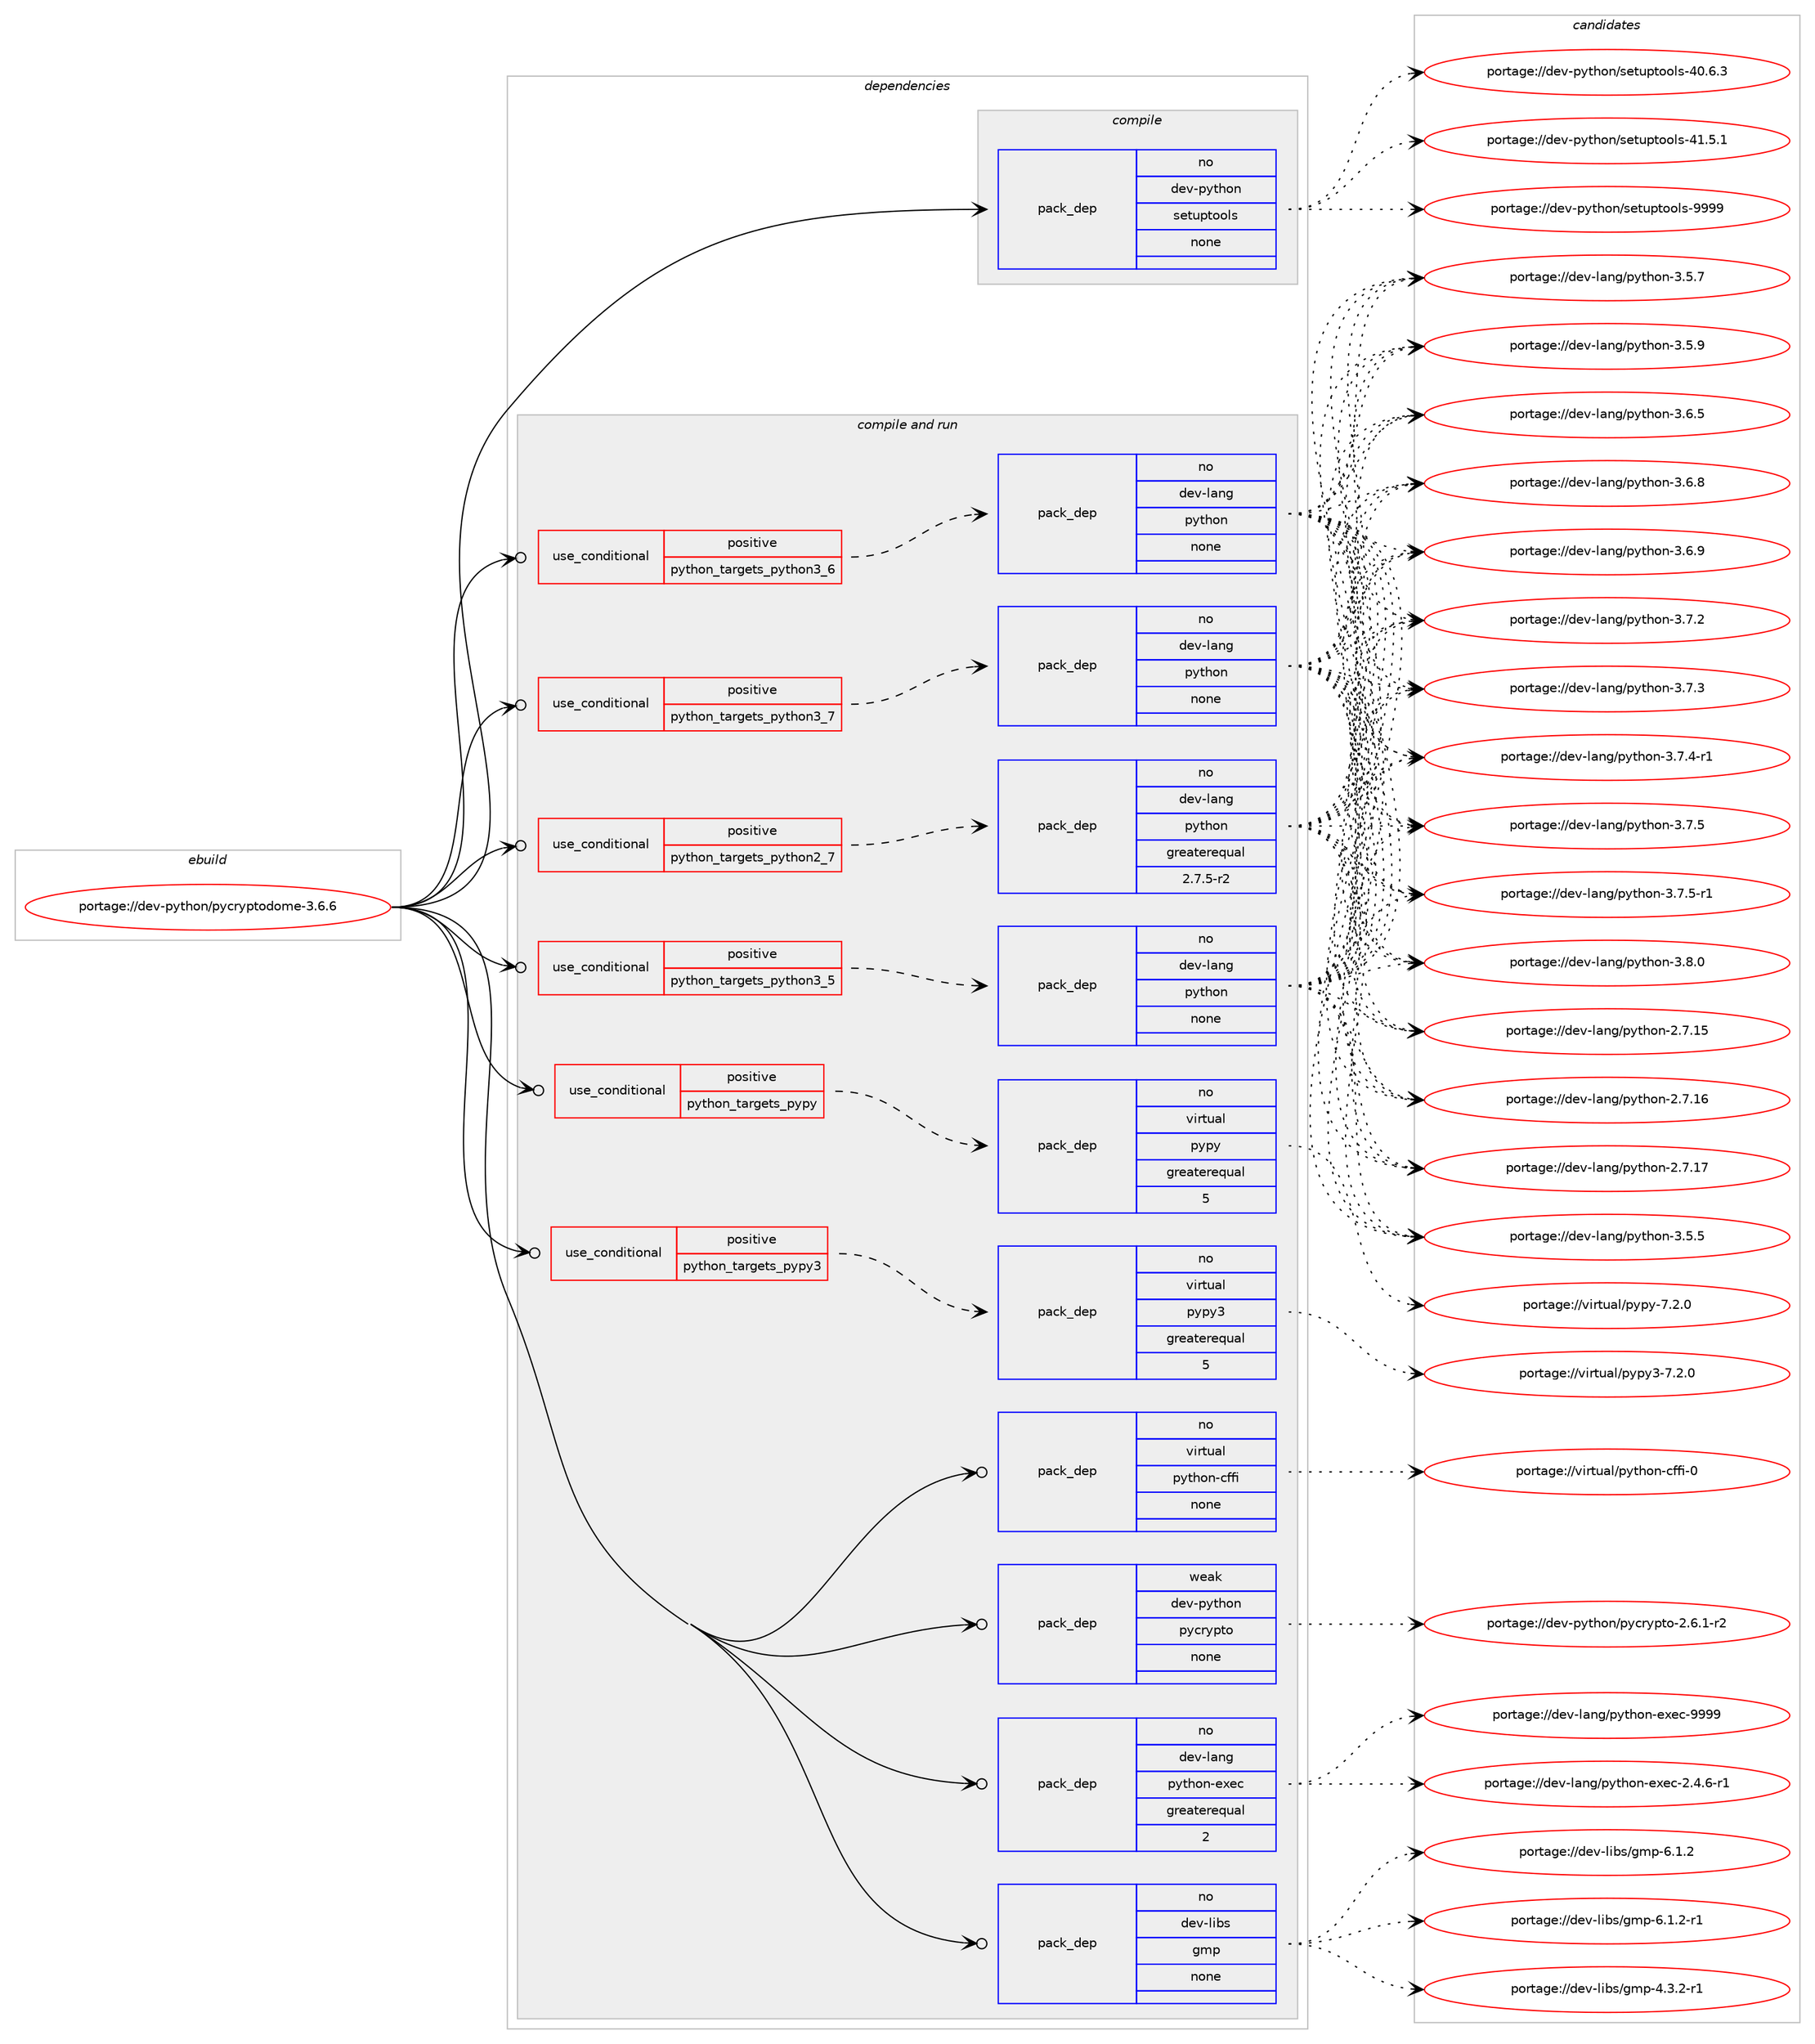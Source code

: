 digraph prolog {

# *************
# Graph options
# *************

newrank=true;
concentrate=true;
compound=true;
graph [rankdir=LR,fontname=Helvetica,fontsize=10,ranksep=1.5];#, ranksep=2.5, nodesep=0.2];
edge  [arrowhead=vee];
node  [fontname=Helvetica,fontsize=10];

# **********
# The ebuild
# **********

subgraph cluster_leftcol {
color=gray;
rank=same;
label=<<i>ebuild</i>>;
id [label="portage://dev-python/pycryptodome-3.6.6", color=red, width=4, href="../dev-python/pycryptodome-3.6.6.svg"];
}

# ****************
# The dependencies
# ****************

subgraph cluster_midcol {
color=gray;
label=<<i>dependencies</i>>;
subgraph cluster_compile {
fillcolor="#eeeeee";
style=filled;
label=<<i>compile</i>>;
subgraph pack121673 {
dependency159890 [label=<<TABLE BORDER="0" CELLBORDER="1" CELLSPACING="0" CELLPADDING="4" WIDTH="220"><TR><TD ROWSPAN="6" CELLPADDING="30">pack_dep</TD></TR><TR><TD WIDTH="110">no</TD></TR><TR><TD>dev-python</TD></TR><TR><TD>setuptools</TD></TR><TR><TD>none</TD></TR><TR><TD></TD></TR></TABLE>>, shape=none, color=blue];
}
id:e -> dependency159890:w [weight=20,style="solid",arrowhead="vee"];
}
subgraph cluster_compileandrun {
fillcolor="#eeeeee";
style=filled;
label=<<i>compile and run</i>>;
subgraph cond34852 {
dependency159891 [label=<<TABLE BORDER="0" CELLBORDER="1" CELLSPACING="0" CELLPADDING="4"><TR><TD ROWSPAN="3" CELLPADDING="10">use_conditional</TD></TR><TR><TD>positive</TD></TR><TR><TD>python_targets_pypy</TD></TR></TABLE>>, shape=none, color=red];
subgraph pack121674 {
dependency159892 [label=<<TABLE BORDER="0" CELLBORDER="1" CELLSPACING="0" CELLPADDING="4" WIDTH="220"><TR><TD ROWSPAN="6" CELLPADDING="30">pack_dep</TD></TR><TR><TD WIDTH="110">no</TD></TR><TR><TD>virtual</TD></TR><TR><TD>pypy</TD></TR><TR><TD>greaterequal</TD></TR><TR><TD>5</TD></TR></TABLE>>, shape=none, color=blue];
}
dependency159891:e -> dependency159892:w [weight=20,style="dashed",arrowhead="vee"];
}
id:e -> dependency159891:w [weight=20,style="solid",arrowhead="odotvee"];
subgraph cond34853 {
dependency159893 [label=<<TABLE BORDER="0" CELLBORDER="1" CELLSPACING="0" CELLPADDING="4"><TR><TD ROWSPAN="3" CELLPADDING="10">use_conditional</TD></TR><TR><TD>positive</TD></TR><TR><TD>python_targets_pypy3</TD></TR></TABLE>>, shape=none, color=red];
subgraph pack121675 {
dependency159894 [label=<<TABLE BORDER="0" CELLBORDER="1" CELLSPACING="0" CELLPADDING="4" WIDTH="220"><TR><TD ROWSPAN="6" CELLPADDING="30">pack_dep</TD></TR><TR><TD WIDTH="110">no</TD></TR><TR><TD>virtual</TD></TR><TR><TD>pypy3</TD></TR><TR><TD>greaterequal</TD></TR><TR><TD>5</TD></TR></TABLE>>, shape=none, color=blue];
}
dependency159893:e -> dependency159894:w [weight=20,style="dashed",arrowhead="vee"];
}
id:e -> dependency159893:w [weight=20,style="solid",arrowhead="odotvee"];
subgraph cond34854 {
dependency159895 [label=<<TABLE BORDER="0" CELLBORDER="1" CELLSPACING="0" CELLPADDING="4"><TR><TD ROWSPAN="3" CELLPADDING="10">use_conditional</TD></TR><TR><TD>positive</TD></TR><TR><TD>python_targets_python2_7</TD></TR></TABLE>>, shape=none, color=red];
subgraph pack121676 {
dependency159896 [label=<<TABLE BORDER="0" CELLBORDER="1" CELLSPACING="0" CELLPADDING="4" WIDTH="220"><TR><TD ROWSPAN="6" CELLPADDING="30">pack_dep</TD></TR><TR><TD WIDTH="110">no</TD></TR><TR><TD>dev-lang</TD></TR><TR><TD>python</TD></TR><TR><TD>greaterequal</TD></TR><TR><TD>2.7.5-r2</TD></TR></TABLE>>, shape=none, color=blue];
}
dependency159895:e -> dependency159896:w [weight=20,style="dashed",arrowhead="vee"];
}
id:e -> dependency159895:w [weight=20,style="solid",arrowhead="odotvee"];
subgraph cond34855 {
dependency159897 [label=<<TABLE BORDER="0" CELLBORDER="1" CELLSPACING="0" CELLPADDING="4"><TR><TD ROWSPAN="3" CELLPADDING="10">use_conditional</TD></TR><TR><TD>positive</TD></TR><TR><TD>python_targets_python3_5</TD></TR></TABLE>>, shape=none, color=red];
subgraph pack121677 {
dependency159898 [label=<<TABLE BORDER="0" CELLBORDER="1" CELLSPACING="0" CELLPADDING="4" WIDTH="220"><TR><TD ROWSPAN="6" CELLPADDING="30">pack_dep</TD></TR><TR><TD WIDTH="110">no</TD></TR><TR><TD>dev-lang</TD></TR><TR><TD>python</TD></TR><TR><TD>none</TD></TR><TR><TD></TD></TR></TABLE>>, shape=none, color=blue];
}
dependency159897:e -> dependency159898:w [weight=20,style="dashed",arrowhead="vee"];
}
id:e -> dependency159897:w [weight=20,style="solid",arrowhead="odotvee"];
subgraph cond34856 {
dependency159899 [label=<<TABLE BORDER="0" CELLBORDER="1" CELLSPACING="0" CELLPADDING="4"><TR><TD ROWSPAN="3" CELLPADDING="10">use_conditional</TD></TR><TR><TD>positive</TD></TR><TR><TD>python_targets_python3_6</TD></TR></TABLE>>, shape=none, color=red];
subgraph pack121678 {
dependency159900 [label=<<TABLE BORDER="0" CELLBORDER="1" CELLSPACING="0" CELLPADDING="4" WIDTH="220"><TR><TD ROWSPAN="6" CELLPADDING="30">pack_dep</TD></TR><TR><TD WIDTH="110">no</TD></TR><TR><TD>dev-lang</TD></TR><TR><TD>python</TD></TR><TR><TD>none</TD></TR><TR><TD></TD></TR></TABLE>>, shape=none, color=blue];
}
dependency159899:e -> dependency159900:w [weight=20,style="dashed",arrowhead="vee"];
}
id:e -> dependency159899:w [weight=20,style="solid",arrowhead="odotvee"];
subgraph cond34857 {
dependency159901 [label=<<TABLE BORDER="0" CELLBORDER="1" CELLSPACING="0" CELLPADDING="4"><TR><TD ROWSPAN="3" CELLPADDING="10">use_conditional</TD></TR><TR><TD>positive</TD></TR><TR><TD>python_targets_python3_7</TD></TR></TABLE>>, shape=none, color=red];
subgraph pack121679 {
dependency159902 [label=<<TABLE BORDER="0" CELLBORDER="1" CELLSPACING="0" CELLPADDING="4" WIDTH="220"><TR><TD ROWSPAN="6" CELLPADDING="30">pack_dep</TD></TR><TR><TD WIDTH="110">no</TD></TR><TR><TD>dev-lang</TD></TR><TR><TD>python</TD></TR><TR><TD>none</TD></TR><TR><TD></TD></TR></TABLE>>, shape=none, color=blue];
}
dependency159901:e -> dependency159902:w [weight=20,style="dashed",arrowhead="vee"];
}
id:e -> dependency159901:w [weight=20,style="solid",arrowhead="odotvee"];
subgraph pack121680 {
dependency159903 [label=<<TABLE BORDER="0" CELLBORDER="1" CELLSPACING="0" CELLPADDING="4" WIDTH="220"><TR><TD ROWSPAN="6" CELLPADDING="30">pack_dep</TD></TR><TR><TD WIDTH="110">no</TD></TR><TR><TD>dev-lang</TD></TR><TR><TD>python-exec</TD></TR><TR><TD>greaterequal</TD></TR><TR><TD>2</TD></TR></TABLE>>, shape=none, color=blue];
}
id:e -> dependency159903:w [weight=20,style="solid",arrowhead="odotvee"];
subgraph pack121681 {
dependency159904 [label=<<TABLE BORDER="0" CELLBORDER="1" CELLSPACING="0" CELLPADDING="4" WIDTH="220"><TR><TD ROWSPAN="6" CELLPADDING="30">pack_dep</TD></TR><TR><TD WIDTH="110">no</TD></TR><TR><TD>dev-libs</TD></TR><TR><TD>gmp</TD></TR><TR><TD>none</TD></TR><TR><TD></TD></TR></TABLE>>, shape=none, color=blue];
}
id:e -> dependency159904:w [weight=20,style="solid",arrowhead="odotvee"];
subgraph pack121682 {
dependency159905 [label=<<TABLE BORDER="0" CELLBORDER="1" CELLSPACING="0" CELLPADDING="4" WIDTH="220"><TR><TD ROWSPAN="6" CELLPADDING="30">pack_dep</TD></TR><TR><TD WIDTH="110">no</TD></TR><TR><TD>virtual</TD></TR><TR><TD>python-cffi</TD></TR><TR><TD>none</TD></TR><TR><TD></TD></TR></TABLE>>, shape=none, color=blue];
}
id:e -> dependency159905:w [weight=20,style="solid",arrowhead="odotvee"];
subgraph pack121683 {
dependency159906 [label=<<TABLE BORDER="0" CELLBORDER="1" CELLSPACING="0" CELLPADDING="4" WIDTH="220"><TR><TD ROWSPAN="6" CELLPADDING="30">pack_dep</TD></TR><TR><TD WIDTH="110">weak</TD></TR><TR><TD>dev-python</TD></TR><TR><TD>pycrypto</TD></TR><TR><TD>none</TD></TR><TR><TD></TD></TR></TABLE>>, shape=none, color=blue];
}
id:e -> dependency159906:w [weight=20,style="solid",arrowhead="odotvee"];
}
subgraph cluster_run {
fillcolor="#eeeeee";
style=filled;
label=<<i>run</i>>;
}
}

# **************
# The candidates
# **************

subgraph cluster_choices {
rank=same;
color=gray;
label=<<i>candidates</i>>;

subgraph choice121673 {
color=black;
nodesep=1;
choiceportage100101118451121211161041111104711510111611711211611111110811545524846544651 [label="portage://dev-python/setuptools-40.6.3", color=red, width=4,href="../dev-python/setuptools-40.6.3.svg"];
choiceportage100101118451121211161041111104711510111611711211611111110811545524946534649 [label="portage://dev-python/setuptools-41.5.1", color=red, width=4,href="../dev-python/setuptools-41.5.1.svg"];
choiceportage10010111845112121116104111110471151011161171121161111111081154557575757 [label="portage://dev-python/setuptools-9999", color=red, width=4,href="../dev-python/setuptools-9999.svg"];
dependency159890:e -> choiceportage100101118451121211161041111104711510111611711211611111110811545524846544651:w [style=dotted,weight="100"];
dependency159890:e -> choiceportage100101118451121211161041111104711510111611711211611111110811545524946534649:w [style=dotted,weight="100"];
dependency159890:e -> choiceportage10010111845112121116104111110471151011161171121161111111081154557575757:w [style=dotted,weight="100"];
}
subgraph choice121674 {
color=black;
nodesep=1;
choiceportage1181051141161179710847112121112121455546504648 [label="portage://virtual/pypy-7.2.0", color=red, width=4,href="../virtual/pypy-7.2.0.svg"];
dependency159892:e -> choiceportage1181051141161179710847112121112121455546504648:w [style=dotted,weight="100"];
}
subgraph choice121675 {
color=black;
nodesep=1;
choiceportage118105114116117971084711212111212151455546504648 [label="portage://virtual/pypy3-7.2.0", color=red, width=4,href="../virtual/pypy3-7.2.0.svg"];
dependency159894:e -> choiceportage118105114116117971084711212111212151455546504648:w [style=dotted,weight="100"];
}
subgraph choice121676 {
color=black;
nodesep=1;
choiceportage10010111845108971101034711212111610411111045504655464953 [label="portage://dev-lang/python-2.7.15", color=red, width=4,href="../dev-lang/python-2.7.15.svg"];
choiceportage10010111845108971101034711212111610411111045504655464954 [label="portage://dev-lang/python-2.7.16", color=red, width=4,href="../dev-lang/python-2.7.16.svg"];
choiceportage10010111845108971101034711212111610411111045504655464955 [label="portage://dev-lang/python-2.7.17", color=red, width=4,href="../dev-lang/python-2.7.17.svg"];
choiceportage100101118451089711010347112121116104111110455146534653 [label="portage://dev-lang/python-3.5.5", color=red, width=4,href="../dev-lang/python-3.5.5.svg"];
choiceportage100101118451089711010347112121116104111110455146534655 [label="portage://dev-lang/python-3.5.7", color=red, width=4,href="../dev-lang/python-3.5.7.svg"];
choiceportage100101118451089711010347112121116104111110455146534657 [label="portage://dev-lang/python-3.5.9", color=red, width=4,href="../dev-lang/python-3.5.9.svg"];
choiceportage100101118451089711010347112121116104111110455146544653 [label="portage://dev-lang/python-3.6.5", color=red, width=4,href="../dev-lang/python-3.6.5.svg"];
choiceportage100101118451089711010347112121116104111110455146544656 [label="portage://dev-lang/python-3.6.8", color=red, width=4,href="../dev-lang/python-3.6.8.svg"];
choiceportage100101118451089711010347112121116104111110455146544657 [label="portage://dev-lang/python-3.6.9", color=red, width=4,href="../dev-lang/python-3.6.9.svg"];
choiceportage100101118451089711010347112121116104111110455146554650 [label="portage://dev-lang/python-3.7.2", color=red, width=4,href="../dev-lang/python-3.7.2.svg"];
choiceportage100101118451089711010347112121116104111110455146554651 [label="portage://dev-lang/python-3.7.3", color=red, width=4,href="../dev-lang/python-3.7.3.svg"];
choiceportage1001011184510897110103471121211161041111104551465546524511449 [label="portage://dev-lang/python-3.7.4-r1", color=red, width=4,href="../dev-lang/python-3.7.4-r1.svg"];
choiceportage100101118451089711010347112121116104111110455146554653 [label="portage://dev-lang/python-3.7.5", color=red, width=4,href="../dev-lang/python-3.7.5.svg"];
choiceportage1001011184510897110103471121211161041111104551465546534511449 [label="portage://dev-lang/python-3.7.5-r1", color=red, width=4,href="../dev-lang/python-3.7.5-r1.svg"];
choiceportage100101118451089711010347112121116104111110455146564648 [label="portage://dev-lang/python-3.8.0", color=red, width=4,href="../dev-lang/python-3.8.0.svg"];
dependency159896:e -> choiceportage10010111845108971101034711212111610411111045504655464953:w [style=dotted,weight="100"];
dependency159896:e -> choiceportage10010111845108971101034711212111610411111045504655464954:w [style=dotted,weight="100"];
dependency159896:e -> choiceportage10010111845108971101034711212111610411111045504655464955:w [style=dotted,weight="100"];
dependency159896:e -> choiceportage100101118451089711010347112121116104111110455146534653:w [style=dotted,weight="100"];
dependency159896:e -> choiceportage100101118451089711010347112121116104111110455146534655:w [style=dotted,weight="100"];
dependency159896:e -> choiceportage100101118451089711010347112121116104111110455146534657:w [style=dotted,weight="100"];
dependency159896:e -> choiceportage100101118451089711010347112121116104111110455146544653:w [style=dotted,weight="100"];
dependency159896:e -> choiceportage100101118451089711010347112121116104111110455146544656:w [style=dotted,weight="100"];
dependency159896:e -> choiceportage100101118451089711010347112121116104111110455146544657:w [style=dotted,weight="100"];
dependency159896:e -> choiceportage100101118451089711010347112121116104111110455146554650:w [style=dotted,weight="100"];
dependency159896:e -> choiceportage100101118451089711010347112121116104111110455146554651:w [style=dotted,weight="100"];
dependency159896:e -> choiceportage1001011184510897110103471121211161041111104551465546524511449:w [style=dotted,weight="100"];
dependency159896:e -> choiceportage100101118451089711010347112121116104111110455146554653:w [style=dotted,weight="100"];
dependency159896:e -> choiceportage1001011184510897110103471121211161041111104551465546534511449:w [style=dotted,weight="100"];
dependency159896:e -> choiceportage100101118451089711010347112121116104111110455146564648:w [style=dotted,weight="100"];
}
subgraph choice121677 {
color=black;
nodesep=1;
choiceportage10010111845108971101034711212111610411111045504655464953 [label="portage://dev-lang/python-2.7.15", color=red, width=4,href="../dev-lang/python-2.7.15.svg"];
choiceportage10010111845108971101034711212111610411111045504655464954 [label="portage://dev-lang/python-2.7.16", color=red, width=4,href="../dev-lang/python-2.7.16.svg"];
choiceportage10010111845108971101034711212111610411111045504655464955 [label="portage://dev-lang/python-2.7.17", color=red, width=4,href="../dev-lang/python-2.7.17.svg"];
choiceportage100101118451089711010347112121116104111110455146534653 [label="portage://dev-lang/python-3.5.5", color=red, width=4,href="../dev-lang/python-3.5.5.svg"];
choiceportage100101118451089711010347112121116104111110455146534655 [label="portage://dev-lang/python-3.5.7", color=red, width=4,href="../dev-lang/python-3.5.7.svg"];
choiceportage100101118451089711010347112121116104111110455146534657 [label="portage://dev-lang/python-3.5.9", color=red, width=4,href="../dev-lang/python-3.5.9.svg"];
choiceportage100101118451089711010347112121116104111110455146544653 [label="portage://dev-lang/python-3.6.5", color=red, width=4,href="../dev-lang/python-3.6.5.svg"];
choiceportage100101118451089711010347112121116104111110455146544656 [label="portage://dev-lang/python-3.6.8", color=red, width=4,href="../dev-lang/python-3.6.8.svg"];
choiceportage100101118451089711010347112121116104111110455146544657 [label="portage://dev-lang/python-3.6.9", color=red, width=4,href="../dev-lang/python-3.6.9.svg"];
choiceportage100101118451089711010347112121116104111110455146554650 [label="portage://dev-lang/python-3.7.2", color=red, width=4,href="../dev-lang/python-3.7.2.svg"];
choiceportage100101118451089711010347112121116104111110455146554651 [label="portage://dev-lang/python-3.7.3", color=red, width=4,href="../dev-lang/python-3.7.3.svg"];
choiceportage1001011184510897110103471121211161041111104551465546524511449 [label="portage://dev-lang/python-3.7.4-r1", color=red, width=4,href="../dev-lang/python-3.7.4-r1.svg"];
choiceportage100101118451089711010347112121116104111110455146554653 [label="portage://dev-lang/python-3.7.5", color=red, width=4,href="../dev-lang/python-3.7.5.svg"];
choiceportage1001011184510897110103471121211161041111104551465546534511449 [label="portage://dev-lang/python-3.7.5-r1", color=red, width=4,href="../dev-lang/python-3.7.5-r1.svg"];
choiceportage100101118451089711010347112121116104111110455146564648 [label="portage://dev-lang/python-3.8.0", color=red, width=4,href="../dev-lang/python-3.8.0.svg"];
dependency159898:e -> choiceportage10010111845108971101034711212111610411111045504655464953:w [style=dotted,weight="100"];
dependency159898:e -> choiceportage10010111845108971101034711212111610411111045504655464954:w [style=dotted,weight="100"];
dependency159898:e -> choiceportage10010111845108971101034711212111610411111045504655464955:w [style=dotted,weight="100"];
dependency159898:e -> choiceportage100101118451089711010347112121116104111110455146534653:w [style=dotted,weight="100"];
dependency159898:e -> choiceportage100101118451089711010347112121116104111110455146534655:w [style=dotted,weight="100"];
dependency159898:e -> choiceportage100101118451089711010347112121116104111110455146534657:w [style=dotted,weight="100"];
dependency159898:e -> choiceportage100101118451089711010347112121116104111110455146544653:w [style=dotted,weight="100"];
dependency159898:e -> choiceportage100101118451089711010347112121116104111110455146544656:w [style=dotted,weight="100"];
dependency159898:e -> choiceportage100101118451089711010347112121116104111110455146544657:w [style=dotted,weight="100"];
dependency159898:e -> choiceportage100101118451089711010347112121116104111110455146554650:w [style=dotted,weight="100"];
dependency159898:e -> choiceportage100101118451089711010347112121116104111110455146554651:w [style=dotted,weight="100"];
dependency159898:e -> choiceportage1001011184510897110103471121211161041111104551465546524511449:w [style=dotted,weight="100"];
dependency159898:e -> choiceportage100101118451089711010347112121116104111110455146554653:w [style=dotted,weight="100"];
dependency159898:e -> choiceportage1001011184510897110103471121211161041111104551465546534511449:w [style=dotted,weight="100"];
dependency159898:e -> choiceportage100101118451089711010347112121116104111110455146564648:w [style=dotted,weight="100"];
}
subgraph choice121678 {
color=black;
nodesep=1;
choiceportage10010111845108971101034711212111610411111045504655464953 [label="portage://dev-lang/python-2.7.15", color=red, width=4,href="../dev-lang/python-2.7.15.svg"];
choiceportage10010111845108971101034711212111610411111045504655464954 [label="portage://dev-lang/python-2.7.16", color=red, width=4,href="../dev-lang/python-2.7.16.svg"];
choiceportage10010111845108971101034711212111610411111045504655464955 [label="portage://dev-lang/python-2.7.17", color=red, width=4,href="../dev-lang/python-2.7.17.svg"];
choiceportage100101118451089711010347112121116104111110455146534653 [label="portage://dev-lang/python-3.5.5", color=red, width=4,href="../dev-lang/python-3.5.5.svg"];
choiceportage100101118451089711010347112121116104111110455146534655 [label="portage://dev-lang/python-3.5.7", color=red, width=4,href="../dev-lang/python-3.5.7.svg"];
choiceportage100101118451089711010347112121116104111110455146534657 [label="portage://dev-lang/python-3.5.9", color=red, width=4,href="../dev-lang/python-3.5.9.svg"];
choiceportage100101118451089711010347112121116104111110455146544653 [label="portage://dev-lang/python-3.6.5", color=red, width=4,href="../dev-lang/python-3.6.5.svg"];
choiceportage100101118451089711010347112121116104111110455146544656 [label="portage://dev-lang/python-3.6.8", color=red, width=4,href="../dev-lang/python-3.6.8.svg"];
choiceportage100101118451089711010347112121116104111110455146544657 [label="portage://dev-lang/python-3.6.9", color=red, width=4,href="../dev-lang/python-3.6.9.svg"];
choiceportage100101118451089711010347112121116104111110455146554650 [label="portage://dev-lang/python-3.7.2", color=red, width=4,href="../dev-lang/python-3.7.2.svg"];
choiceportage100101118451089711010347112121116104111110455146554651 [label="portage://dev-lang/python-3.7.3", color=red, width=4,href="../dev-lang/python-3.7.3.svg"];
choiceportage1001011184510897110103471121211161041111104551465546524511449 [label="portage://dev-lang/python-3.7.4-r1", color=red, width=4,href="../dev-lang/python-3.7.4-r1.svg"];
choiceportage100101118451089711010347112121116104111110455146554653 [label="portage://dev-lang/python-3.7.5", color=red, width=4,href="../dev-lang/python-3.7.5.svg"];
choiceportage1001011184510897110103471121211161041111104551465546534511449 [label="portage://dev-lang/python-3.7.5-r1", color=red, width=4,href="../dev-lang/python-3.7.5-r1.svg"];
choiceportage100101118451089711010347112121116104111110455146564648 [label="portage://dev-lang/python-3.8.0", color=red, width=4,href="../dev-lang/python-3.8.0.svg"];
dependency159900:e -> choiceportage10010111845108971101034711212111610411111045504655464953:w [style=dotted,weight="100"];
dependency159900:e -> choiceportage10010111845108971101034711212111610411111045504655464954:w [style=dotted,weight="100"];
dependency159900:e -> choiceportage10010111845108971101034711212111610411111045504655464955:w [style=dotted,weight="100"];
dependency159900:e -> choiceportage100101118451089711010347112121116104111110455146534653:w [style=dotted,weight="100"];
dependency159900:e -> choiceportage100101118451089711010347112121116104111110455146534655:w [style=dotted,weight="100"];
dependency159900:e -> choiceportage100101118451089711010347112121116104111110455146534657:w [style=dotted,weight="100"];
dependency159900:e -> choiceportage100101118451089711010347112121116104111110455146544653:w [style=dotted,weight="100"];
dependency159900:e -> choiceportage100101118451089711010347112121116104111110455146544656:w [style=dotted,weight="100"];
dependency159900:e -> choiceportage100101118451089711010347112121116104111110455146544657:w [style=dotted,weight="100"];
dependency159900:e -> choiceportage100101118451089711010347112121116104111110455146554650:w [style=dotted,weight="100"];
dependency159900:e -> choiceportage100101118451089711010347112121116104111110455146554651:w [style=dotted,weight="100"];
dependency159900:e -> choiceportage1001011184510897110103471121211161041111104551465546524511449:w [style=dotted,weight="100"];
dependency159900:e -> choiceportage100101118451089711010347112121116104111110455146554653:w [style=dotted,weight="100"];
dependency159900:e -> choiceportage1001011184510897110103471121211161041111104551465546534511449:w [style=dotted,weight="100"];
dependency159900:e -> choiceportage100101118451089711010347112121116104111110455146564648:w [style=dotted,weight="100"];
}
subgraph choice121679 {
color=black;
nodesep=1;
choiceportage10010111845108971101034711212111610411111045504655464953 [label="portage://dev-lang/python-2.7.15", color=red, width=4,href="../dev-lang/python-2.7.15.svg"];
choiceportage10010111845108971101034711212111610411111045504655464954 [label="portage://dev-lang/python-2.7.16", color=red, width=4,href="../dev-lang/python-2.7.16.svg"];
choiceportage10010111845108971101034711212111610411111045504655464955 [label="portage://dev-lang/python-2.7.17", color=red, width=4,href="../dev-lang/python-2.7.17.svg"];
choiceportage100101118451089711010347112121116104111110455146534653 [label="portage://dev-lang/python-3.5.5", color=red, width=4,href="../dev-lang/python-3.5.5.svg"];
choiceportage100101118451089711010347112121116104111110455146534655 [label="portage://dev-lang/python-3.5.7", color=red, width=4,href="../dev-lang/python-3.5.7.svg"];
choiceportage100101118451089711010347112121116104111110455146534657 [label="portage://dev-lang/python-3.5.9", color=red, width=4,href="../dev-lang/python-3.5.9.svg"];
choiceportage100101118451089711010347112121116104111110455146544653 [label="portage://dev-lang/python-3.6.5", color=red, width=4,href="../dev-lang/python-3.6.5.svg"];
choiceportage100101118451089711010347112121116104111110455146544656 [label="portage://dev-lang/python-3.6.8", color=red, width=4,href="../dev-lang/python-3.6.8.svg"];
choiceportage100101118451089711010347112121116104111110455146544657 [label="portage://dev-lang/python-3.6.9", color=red, width=4,href="../dev-lang/python-3.6.9.svg"];
choiceportage100101118451089711010347112121116104111110455146554650 [label="portage://dev-lang/python-3.7.2", color=red, width=4,href="../dev-lang/python-3.7.2.svg"];
choiceportage100101118451089711010347112121116104111110455146554651 [label="portage://dev-lang/python-3.7.3", color=red, width=4,href="../dev-lang/python-3.7.3.svg"];
choiceportage1001011184510897110103471121211161041111104551465546524511449 [label="portage://dev-lang/python-3.7.4-r1", color=red, width=4,href="../dev-lang/python-3.7.4-r1.svg"];
choiceportage100101118451089711010347112121116104111110455146554653 [label="portage://dev-lang/python-3.7.5", color=red, width=4,href="../dev-lang/python-3.7.5.svg"];
choiceportage1001011184510897110103471121211161041111104551465546534511449 [label="portage://dev-lang/python-3.7.5-r1", color=red, width=4,href="../dev-lang/python-3.7.5-r1.svg"];
choiceportage100101118451089711010347112121116104111110455146564648 [label="portage://dev-lang/python-3.8.0", color=red, width=4,href="../dev-lang/python-3.8.0.svg"];
dependency159902:e -> choiceportage10010111845108971101034711212111610411111045504655464953:w [style=dotted,weight="100"];
dependency159902:e -> choiceportage10010111845108971101034711212111610411111045504655464954:w [style=dotted,weight="100"];
dependency159902:e -> choiceportage10010111845108971101034711212111610411111045504655464955:w [style=dotted,weight="100"];
dependency159902:e -> choiceportage100101118451089711010347112121116104111110455146534653:w [style=dotted,weight="100"];
dependency159902:e -> choiceportage100101118451089711010347112121116104111110455146534655:w [style=dotted,weight="100"];
dependency159902:e -> choiceportage100101118451089711010347112121116104111110455146534657:w [style=dotted,weight="100"];
dependency159902:e -> choiceportage100101118451089711010347112121116104111110455146544653:w [style=dotted,weight="100"];
dependency159902:e -> choiceportage100101118451089711010347112121116104111110455146544656:w [style=dotted,weight="100"];
dependency159902:e -> choiceportage100101118451089711010347112121116104111110455146544657:w [style=dotted,weight="100"];
dependency159902:e -> choiceportage100101118451089711010347112121116104111110455146554650:w [style=dotted,weight="100"];
dependency159902:e -> choiceportage100101118451089711010347112121116104111110455146554651:w [style=dotted,weight="100"];
dependency159902:e -> choiceportage1001011184510897110103471121211161041111104551465546524511449:w [style=dotted,weight="100"];
dependency159902:e -> choiceportage100101118451089711010347112121116104111110455146554653:w [style=dotted,weight="100"];
dependency159902:e -> choiceportage1001011184510897110103471121211161041111104551465546534511449:w [style=dotted,weight="100"];
dependency159902:e -> choiceportage100101118451089711010347112121116104111110455146564648:w [style=dotted,weight="100"];
}
subgraph choice121680 {
color=black;
nodesep=1;
choiceportage10010111845108971101034711212111610411111045101120101994550465246544511449 [label="portage://dev-lang/python-exec-2.4.6-r1", color=red, width=4,href="../dev-lang/python-exec-2.4.6-r1.svg"];
choiceportage10010111845108971101034711212111610411111045101120101994557575757 [label="portage://dev-lang/python-exec-9999", color=red, width=4,href="../dev-lang/python-exec-9999.svg"];
dependency159903:e -> choiceportage10010111845108971101034711212111610411111045101120101994550465246544511449:w [style=dotted,weight="100"];
dependency159903:e -> choiceportage10010111845108971101034711212111610411111045101120101994557575757:w [style=dotted,weight="100"];
}
subgraph choice121681 {
color=black;
nodesep=1;
choiceportage1001011184510810598115471031091124552465146504511449 [label="portage://dev-libs/gmp-4.3.2-r1", color=red, width=4,href="../dev-libs/gmp-4.3.2-r1.svg"];
choiceportage100101118451081059811547103109112455446494650 [label="portage://dev-libs/gmp-6.1.2", color=red, width=4,href="../dev-libs/gmp-6.1.2.svg"];
choiceportage1001011184510810598115471031091124554464946504511449 [label="portage://dev-libs/gmp-6.1.2-r1", color=red, width=4,href="../dev-libs/gmp-6.1.2-r1.svg"];
dependency159904:e -> choiceportage1001011184510810598115471031091124552465146504511449:w [style=dotted,weight="100"];
dependency159904:e -> choiceportage100101118451081059811547103109112455446494650:w [style=dotted,weight="100"];
dependency159904:e -> choiceportage1001011184510810598115471031091124554464946504511449:w [style=dotted,weight="100"];
}
subgraph choice121682 {
color=black;
nodesep=1;
choiceportage118105114116117971084711212111610411111045991021021054548 [label="portage://virtual/python-cffi-0", color=red, width=4,href="../virtual/python-cffi-0.svg"];
dependency159905:e -> choiceportage118105114116117971084711212111610411111045991021021054548:w [style=dotted,weight="100"];
}
subgraph choice121683 {
color=black;
nodesep=1;
choiceportage1001011184511212111610411111047112121991141211121161114550465446494511450 [label="portage://dev-python/pycrypto-2.6.1-r2", color=red, width=4,href="../dev-python/pycrypto-2.6.1-r2.svg"];
dependency159906:e -> choiceportage1001011184511212111610411111047112121991141211121161114550465446494511450:w [style=dotted,weight="100"];
}
}

}
